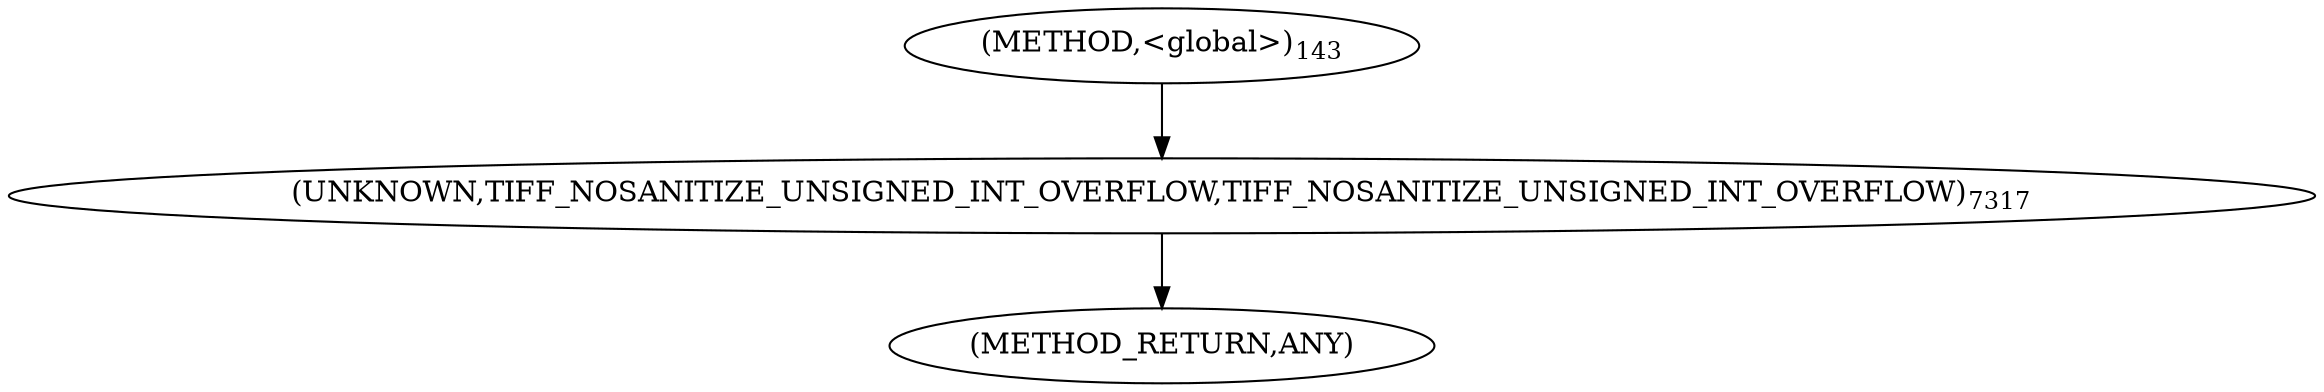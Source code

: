 digraph "&lt;global&gt;" {  
"97512" [label = <(UNKNOWN,TIFF_NOSANITIZE_UNSIGNED_INT_OVERFLOW,TIFF_NOSANITIZE_UNSIGNED_INT_OVERFLOW)<SUB>7317</SUB>> ]
"77987" [label = <(METHOD,&lt;global&gt;)<SUB>143</SUB>> ]
"98708" [label = <(METHOD_RETURN,ANY)> ]
  "97512" -> "98708" 
  "77987" -> "97512" 
}
